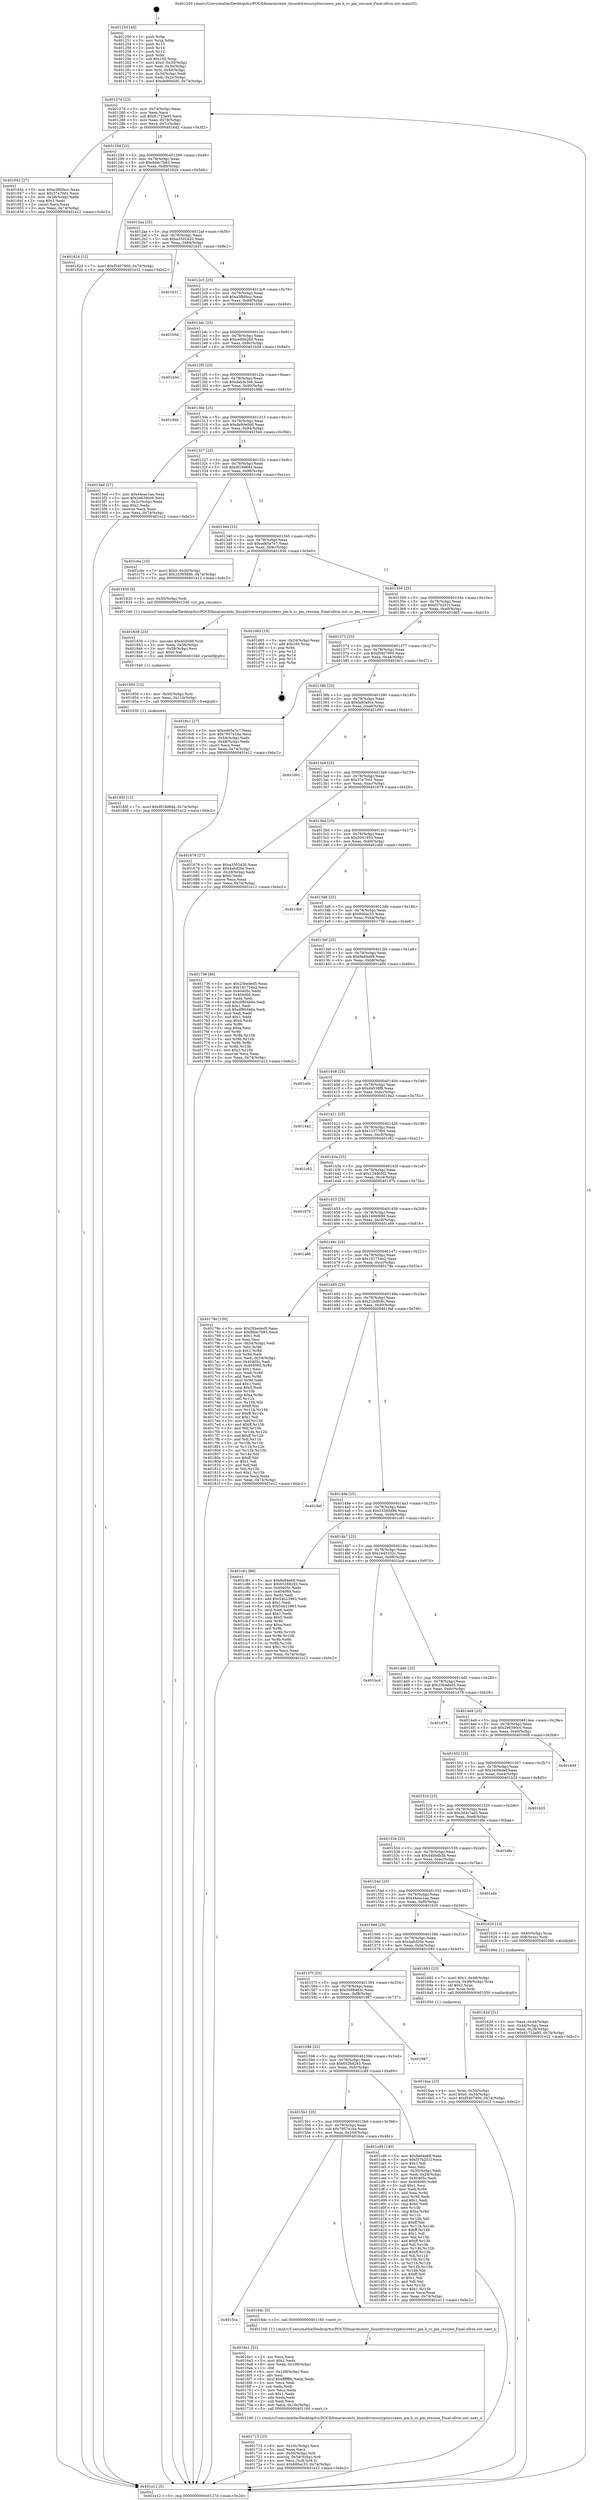 digraph "0x401250" {
  label = "0x401250 (/mnt/c/Users/mathe/Desktop/tcc/POCII/binaries/extr_linuxdriverscryptoccreecc_pm.h_cc_pm_resume_Final-ollvm.out::main(0))"
  labelloc = "t"
  node[shape=record]

  Entry [label="",width=0.3,height=0.3,shape=circle,fillcolor=black,style=filled]
  "0x40127d" [label="{
     0x40127d [23]\l
     | [instrs]\l
     &nbsp;&nbsp;0x40127d \<+3\>: mov -0x74(%rbp),%eax\l
     &nbsp;&nbsp;0x401280 \<+2\>: mov %eax,%ecx\l
     &nbsp;&nbsp;0x401282 \<+6\>: sub $0x81723a95,%ecx\l
     &nbsp;&nbsp;0x401288 \<+3\>: mov %eax,-0x78(%rbp)\l
     &nbsp;&nbsp;0x40128b \<+3\>: mov %ecx,-0x7c(%rbp)\l
     &nbsp;&nbsp;0x40128e \<+6\>: je 0000000000401642 \<main+0x3f2\>\l
  }"]
  "0x401642" [label="{
     0x401642 [27]\l
     | [instrs]\l
     &nbsp;&nbsp;0x401642 \<+5\>: mov $0xa3fb0bcc,%eax\l
     &nbsp;&nbsp;0x401647 \<+5\>: mov $0x37e70d1,%ecx\l
     &nbsp;&nbsp;0x40164c \<+3\>: mov -0x28(%rbp),%edx\l
     &nbsp;&nbsp;0x40164f \<+3\>: cmp $0x1,%edx\l
     &nbsp;&nbsp;0x401652 \<+3\>: cmovl %ecx,%eax\l
     &nbsp;&nbsp;0x401655 \<+3\>: mov %eax,-0x74(%rbp)\l
     &nbsp;&nbsp;0x401658 \<+5\>: jmp 0000000000401e12 \<main+0xbc2\>\l
  }"]
  "0x401294" [label="{
     0x401294 [22]\l
     | [instrs]\l
     &nbsp;&nbsp;0x401294 \<+5\>: jmp 0000000000401299 \<main+0x49\>\l
     &nbsp;&nbsp;0x401299 \<+3\>: mov -0x78(%rbp),%eax\l
     &nbsp;&nbsp;0x40129c \<+5\>: sub $0x8ddc7b93,%eax\l
     &nbsp;&nbsp;0x4012a1 \<+3\>: mov %eax,-0x80(%rbp)\l
     &nbsp;&nbsp;0x4012a4 \<+6\>: je 0000000000401824 \<main+0x5d4\>\l
  }"]
  Exit [label="",width=0.3,height=0.3,shape=circle,fillcolor=black,style=filled,peripheries=2]
  "0x401824" [label="{
     0x401824 [12]\l
     | [instrs]\l
     &nbsp;&nbsp;0x401824 \<+7\>: movl $0xf5407900,-0x74(%rbp)\l
     &nbsp;&nbsp;0x40182b \<+5\>: jmp 0000000000401e12 \<main+0xbc2\>\l
  }"]
  "0x4012aa" [label="{
     0x4012aa [25]\l
     | [instrs]\l
     &nbsp;&nbsp;0x4012aa \<+5\>: jmp 00000000004012af \<main+0x5f\>\l
     &nbsp;&nbsp;0x4012af \<+3\>: mov -0x78(%rbp),%eax\l
     &nbsp;&nbsp;0x4012b2 \<+5\>: sub $0xa3502420,%eax\l
     &nbsp;&nbsp;0x4012b7 \<+6\>: mov %eax,-0x84(%rbp)\l
     &nbsp;&nbsp;0x4012bd \<+6\>: je 0000000000401b31 \<main+0x8e1\>\l
  }"]
  "0x40185f" [label="{
     0x40185f [12]\l
     | [instrs]\l
     &nbsp;&nbsp;0x40185f \<+7\>: movl $0xdf19d64d,-0x74(%rbp)\l
     &nbsp;&nbsp;0x401866 \<+5\>: jmp 0000000000401e12 \<main+0xbc2\>\l
  }"]
  "0x401b31" [label="{
     0x401b31\l
  }", style=dashed]
  "0x4012c3" [label="{
     0x4012c3 [25]\l
     | [instrs]\l
     &nbsp;&nbsp;0x4012c3 \<+5\>: jmp 00000000004012c8 \<main+0x78\>\l
     &nbsp;&nbsp;0x4012c8 \<+3\>: mov -0x78(%rbp),%eax\l
     &nbsp;&nbsp;0x4012cb \<+5\>: sub $0xa3fb0bcc,%eax\l
     &nbsp;&nbsp;0x4012d0 \<+6\>: mov %eax,-0x88(%rbp)\l
     &nbsp;&nbsp;0x4012d6 \<+6\>: je 000000000040165d \<main+0x40d\>\l
  }"]
  "0x401850" [label="{
     0x401850 [15]\l
     | [instrs]\l
     &nbsp;&nbsp;0x401850 \<+4\>: mov -0x50(%rbp),%rdi\l
     &nbsp;&nbsp;0x401854 \<+6\>: mov %eax,-0x110(%rbp)\l
     &nbsp;&nbsp;0x40185a \<+5\>: call 0000000000401030 \<free@plt\>\l
     | [calls]\l
     &nbsp;&nbsp;0x401030 \{1\} (unknown)\l
  }"]
  "0x40165d" [label="{
     0x40165d\l
  }", style=dashed]
  "0x4012dc" [label="{
     0x4012dc [25]\l
     | [instrs]\l
     &nbsp;&nbsp;0x4012dc \<+5\>: jmp 00000000004012e1 \<main+0x91\>\l
     &nbsp;&nbsp;0x4012e1 \<+3\>: mov -0x78(%rbp),%eax\l
     &nbsp;&nbsp;0x4012e4 \<+5\>: sub $0xce60e2b0,%eax\l
     &nbsp;&nbsp;0x4012e9 \<+6\>: mov %eax,-0x8c(%rbp)\l
     &nbsp;&nbsp;0x4012ef \<+6\>: je 0000000000401b3d \<main+0x8ed\>\l
  }"]
  "0x401839" [label="{
     0x401839 [23]\l
     | [instrs]\l
     &nbsp;&nbsp;0x401839 \<+10\>: movabs $0x4020d6,%rdi\l
     &nbsp;&nbsp;0x401843 \<+3\>: mov %eax,-0x58(%rbp)\l
     &nbsp;&nbsp;0x401846 \<+3\>: mov -0x58(%rbp),%esi\l
     &nbsp;&nbsp;0x401849 \<+2\>: mov $0x0,%al\l
     &nbsp;&nbsp;0x40184b \<+5\>: call 0000000000401040 \<printf@plt\>\l
     | [calls]\l
     &nbsp;&nbsp;0x401040 \{1\} (unknown)\l
  }"]
  "0x401b3d" [label="{
     0x401b3d\l
  }", style=dashed]
  "0x4012f5" [label="{
     0x4012f5 [25]\l
     | [instrs]\l
     &nbsp;&nbsp;0x4012f5 \<+5\>: jmp 00000000004012fa \<main+0xaa\>\l
     &nbsp;&nbsp;0x4012fa \<+3\>: mov -0x78(%rbp),%eax\l
     &nbsp;&nbsp;0x4012fd \<+5\>: sub $0xdab3c3e6,%eax\l
     &nbsp;&nbsp;0x401302 \<+6\>: mov %eax,-0x90(%rbp)\l
     &nbsp;&nbsp;0x401308 \<+6\>: je 000000000040186b \<main+0x61b\>\l
  }"]
  "0x401715" [label="{
     0x401715 [33]\l
     | [instrs]\l
     &nbsp;&nbsp;0x401715 \<+6\>: mov -0x10c(%rbp),%ecx\l
     &nbsp;&nbsp;0x40171b \<+3\>: imul %eax,%ecx\l
     &nbsp;&nbsp;0x40171e \<+4\>: mov -0x50(%rbp),%r8\l
     &nbsp;&nbsp;0x401722 \<+4\>: movslq -0x54(%rbp),%r9\l
     &nbsp;&nbsp;0x401726 \<+4\>: mov %ecx,(%r8,%r9,4)\l
     &nbsp;&nbsp;0x40172a \<+7\>: movl $0x800ac33,-0x74(%rbp)\l
     &nbsp;&nbsp;0x401731 \<+5\>: jmp 0000000000401e12 \<main+0xbc2\>\l
  }"]
  "0x40186b" [label="{
     0x40186b\l
  }", style=dashed]
  "0x40130e" [label="{
     0x40130e [25]\l
     | [instrs]\l
     &nbsp;&nbsp;0x40130e \<+5\>: jmp 0000000000401313 \<main+0xc3\>\l
     &nbsp;&nbsp;0x401313 \<+3\>: mov -0x78(%rbp),%eax\l
     &nbsp;&nbsp;0x401316 \<+5\>: sub $0xde90e0d0,%eax\l
     &nbsp;&nbsp;0x40131b \<+6\>: mov %eax,-0x94(%rbp)\l
     &nbsp;&nbsp;0x401321 \<+6\>: je 00000000004015ed \<main+0x39d\>\l
  }"]
  "0x4016e1" [label="{
     0x4016e1 [52]\l
     | [instrs]\l
     &nbsp;&nbsp;0x4016e1 \<+2\>: xor %ecx,%ecx\l
     &nbsp;&nbsp;0x4016e3 \<+5\>: mov $0x2,%edx\l
     &nbsp;&nbsp;0x4016e8 \<+6\>: mov %edx,-0x108(%rbp)\l
     &nbsp;&nbsp;0x4016ee \<+1\>: cltd\l
     &nbsp;&nbsp;0x4016ef \<+6\>: mov -0x108(%rbp),%esi\l
     &nbsp;&nbsp;0x4016f5 \<+2\>: idiv %esi\l
     &nbsp;&nbsp;0x4016f7 \<+6\>: imul $0xfffffffe,%edx,%edx\l
     &nbsp;&nbsp;0x4016fd \<+2\>: mov %ecx,%edi\l
     &nbsp;&nbsp;0x4016ff \<+2\>: sub %edx,%edi\l
     &nbsp;&nbsp;0x401701 \<+2\>: mov %ecx,%edx\l
     &nbsp;&nbsp;0x401703 \<+3\>: sub $0x1,%edx\l
     &nbsp;&nbsp;0x401706 \<+2\>: add %edx,%edi\l
     &nbsp;&nbsp;0x401708 \<+2\>: sub %edi,%ecx\l
     &nbsp;&nbsp;0x40170a \<+6\>: mov %ecx,-0x10c(%rbp)\l
     &nbsp;&nbsp;0x401710 \<+5\>: call 0000000000401160 \<next_i\>\l
     | [calls]\l
     &nbsp;&nbsp;0x401160 \{1\} (/mnt/c/Users/mathe/Desktop/tcc/POCII/binaries/extr_linuxdriverscryptoccreecc_pm.h_cc_pm_resume_Final-ollvm.out::next_i)\l
  }"]
  "0x4015ed" [label="{
     0x4015ed [27]\l
     | [instrs]\l
     &nbsp;&nbsp;0x4015ed \<+5\>: mov $0x44eac1aa,%eax\l
     &nbsp;&nbsp;0x4015f2 \<+5\>: mov $0x2e6390c0,%ecx\l
     &nbsp;&nbsp;0x4015f7 \<+3\>: mov -0x2c(%rbp),%edx\l
     &nbsp;&nbsp;0x4015fa \<+3\>: cmp $0x2,%edx\l
     &nbsp;&nbsp;0x4015fd \<+3\>: cmovne %ecx,%eax\l
     &nbsp;&nbsp;0x401600 \<+3\>: mov %eax,-0x74(%rbp)\l
     &nbsp;&nbsp;0x401603 \<+5\>: jmp 0000000000401e12 \<main+0xbc2\>\l
  }"]
  "0x401327" [label="{
     0x401327 [25]\l
     | [instrs]\l
     &nbsp;&nbsp;0x401327 \<+5\>: jmp 000000000040132c \<main+0xdc\>\l
     &nbsp;&nbsp;0x40132c \<+3\>: mov -0x78(%rbp),%eax\l
     &nbsp;&nbsp;0x40132f \<+5\>: sub $0xdf19d64d,%eax\l
     &nbsp;&nbsp;0x401334 \<+6\>: mov %eax,-0x98(%rbp)\l
     &nbsp;&nbsp;0x40133a \<+6\>: je 0000000000401c6e \<main+0xa1e\>\l
  }"]
  "0x401e12" [label="{
     0x401e12 [5]\l
     | [instrs]\l
     &nbsp;&nbsp;0x401e12 \<+5\>: jmp 000000000040127d \<main+0x2d\>\l
  }"]
  "0x401250" [label="{
     0x401250 [45]\l
     | [instrs]\l
     &nbsp;&nbsp;0x401250 \<+1\>: push %rbp\l
     &nbsp;&nbsp;0x401251 \<+3\>: mov %rsp,%rbp\l
     &nbsp;&nbsp;0x401254 \<+2\>: push %r15\l
     &nbsp;&nbsp;0x401256 \<+2\>: push %r14\l
     &nbsp;&nbsp;0x401258 \<+2\>: push %r12\l
     &nbsp;&nbsp;0x40125a \<+1\>: push %rbx\l
     &nbsp;&nbsp;0x40125b \<+7\>: sub $0x100,%rsp\l
     &nbsp;&nbsp;0x401262 \<+7\>: movl $0x0,-0x30(%rbp)\l
     &nbsp;&nbsp;0x401269 \<+3\>: mov %edi,-0x34(%rbp)\l
     &nbsp;&nbsp;0x40126c \<+4\>: mov %rsi,-0x40(%rbp)\l
     &nbsp;&nbsp;0x401270 \<+3\>: mov -0x34(%rbp),%edi\l
     &nbsp;&nbsp;0x401273 \<+3\>: mov %edi,-0x2c(%rbp)\l
     &nbsp;&nbsp;0x401276 \<+7\>: movl $0xde90e0d0,-0x74(%rbp)\l
  }"]
  "0x4015ca" [label="{
     0x4015ca\l
  }", style=dashed]
  "0x401c6e" [label="{
     0x401c6e [19]\l
     | [instrs]\l
     &nbsp;&nbsp;0x401c6e \<+7\>: movl $0x0,-0x30(%rbp)\l
     &nbsp;&nbsp;0x401c75 \<+7\>: movl $0x23395d9b,-0x74(%rbp)\l
     &nbsp;&nbsp;0x401c7c \<+5\>: jmp 0000000000401e12 \<main+0xbc2\>\l
  }"]
  "0x401340" [label="{
     0x401340 [25]\l
     | [instrs]\l
     &nbsp;&nbsp;0x401340 \<+5\>: jmp 0000000000401345 \<main+0xf5\>\l
     &nbsp;&nbsp;0x401345 \<+3\>: mov -0x78(%rbp),%eax\l
     &nbsp;&nbsp;0x401348 \<+5\>: sub $0xed65e7e7,%eax\l
     &nbsp;&nbsp;0x40134d \<+6\>: mov %eax,-0x9c(%rbp)\l
     &nbsp;&nbsp;0x401353 \<+6\>: je 0000000000401830 \<main+0x5e0\>\l
  }"]
  "0x4016dc" [label="{
     0x4016dc [5]\l
     | [instrs]\l
     &nbsp;&nbsp;0x4016dc \<+5\>: call 0000000000401160 \<next_i\>\l
     | [calls]\l
     &nbsp;&nbsp;0x401160 \{1\} (/mnt/c/Users/mathe/Desktop/tcc/POCII/binaries/extr_linuxdriverscryptoccreecc_pm.h_cc_pm_resume_Final-ollvm.out::next_i)\l
  }"]
  "0x401830" [label="{
     0x401830 [9]\l
     | [instrs]\l
     &nbsp;&nbsp;0x401830 \<+4\>: mov -0x50(%rbp),%rdi\l
     &nbsp;&nbsp;0x401834 \<+5\>: call 0000000000401240 \<cc_pm_resume\>\l
     | [calls]\l
     &nbsp;&nbsp;0x401240 \{1\} (/mnt/c/Users/mathe/Desktop/tcc/POCII/binaries/extr_linuxdriverscryptoccreecc_pm.h_cc_pm_resume_Final-ollvm.out::cc_pm_resume)\l
  }"]
  "0x401359" [label="{
     0x401359 [25]\l
     | [instrs]\l
     &nbsp;&nbsp;0x401359 \<+5\>: jmp 000000000040135e \<main+0x10e\>\l
     &nbsp;&nbsp;0x40135e \<+3\>: mov -0x78(%rbp),%eax\l
     &nbsp;&nbsp;0x401361 \<+5\>: sub $0xf37b251f,%eax\l
     &nbsp;&nbsp;0x401366 \<+6\>: mov %eax,-0xa0(%rbp)\l
     &nbsp;&nbsp;0x40136c \<+6\>: je 0000000000401d65 \<main+0xb15\>\l
  }"]
  "0x4015b1" [label="{
     0x4015b1 [25]\l
     | [instrs]\l
     &nbsp;&nbsp;0x4015b1 \<+5\>: jmp 00000000004015b6 \<main+0x366\>\l
     &nbsp;&nbsp;0x4015b6 \<+3\>: mov -0x78(%rbp),%eax\l
     &nbsp;&nbsp;0x4015b9 \<+5\>: sub $0x7957e16a,%eax\l
     &nbsp;&nbsp;0x4015be \<+6\>: mov %eax,-0x100(%rbp)\l
     &nbsp;&nbsp;0x4015c4 \<+6\>: je 00000000004016dc \<main+0x48c\>\l
  }"]
  "0x401d65" [label="{
     0x401d65 [19]\l
     | [instrs]\l
     &nbsp;&nbsp;0x401d65 \<+3\>: mov -0x24(%rbp),%eax\l
     &nbsp;&nbsp;0x401d68 \<+7\>: add $0x100,%rsp\l
     &nbsp;&nbsp;0x401d6f \<+1\>: pop %rbx\l
     &nbsp;&nbsp;0x401d70 \<+2\>: pop %r12\l
     &nbsp;&nbsp;0x401d72 \<+2\>: pop %r14\l
     &nbsp;&nbsp;0x401d74 \<+2\>: pop %r15\l
     &nbsp;&nbsp;0x401d76 \<+1\>: pop %rbp\l
     &nbsp;&nbsp;0x401d77 \<+1\>: ret\l
  }"]
  "0x401372" [label="{
     0x401372 [25]\l
     | [instrs]\l
     &nbsp;&nbsp;0x401372 \<+5\>: jmp 0000000000401377 \<main+0x127\>\l
     &nbsp;&nbsp;0x401377 \<+3\>: mov -0x78(%rbp),%eax\l
     &nbsp;&nbsp;0x40137a \<+5\>: sub $0xf5407900,%eax\l
     &nbsp;&nbsp;0x40137f \<+6\>: mov %eax,-0xa4(%rbp)\l
     &nbsp;&nbsp;0x401385 \<+6\>: je 00000000004016c1 \<main+0x471\>\l
  }"]
  "0x401cd9" [label="{
     0x401cd9 [140]\l
     | [instrs]\l
     &nbsp;&nbsp;0x401cd9 \<+5\>: mov $0x8e84e68,%eax\l
     &nbsp;&nbsp;0x401cde \<+5\>: mov $0xf37b251f,%ecx\l
     &nbsp;&nbsp;0x401ce3 \<+2\>: mov $0x1,%dl\l
     &nbsp;&nbsp;0x401ce5 \<+2\>: xor %esi,%esi\l
     &nbsp;&nbsp;0x401ce7 \<+3\>: mov -0x30(%rbp),%edi\l
     &nbsp;&nbsp;0x401cea \<+3\>: mov %edi,-0x24(%rbp)\l
     &nbsp;&nbsp;0x401ced \<+7\>: mov 0x40405c,%edi\l
     &nbsp;&nbsp;0x401cf4 \<+8\>: mov 0x404060,%r8d\l
     &nbsp;&nbsp;0x401cfc \<+3\>: sub $0x1,%esi\l
     &nbsp;&nbsp;0x401cff \<+3\>: mov %edi,%r9d\l
     &nbsp;&nbsp;0x401d02 \<+3\>: add %esi,%r9d\l
     &nbsp;&nbsp;0x401d05 \<+4\>: imul %r9d,%edi\l
     &nbsp;&nbsp;0x401d09 \<+3\>: and $0x1,%edi\l
     &nbsp;&nbsp;0x401d0c \<+3\>: cmp $0x0,%edi\l
     &nbsp;&nbsp;0x401d0f \<+4\>: sete %r10b\l
     &nbsp;&nbsp;0x401d13 \<+4\>: cmp $0xa,%r8d\l
     &nbsp;&nbsp;0x401d17 \<+4\>: setl %r11b\l
     &nbsp;&nbsp;0x401d1b \<+3\>: mov %r10b,%bl\l
     &nbsp;&nbsp;0x401d1e \<+3\>: xor $0xff,%bl\l
     &nbsp;&nbsp;0x401d21 \<+3\>: mov %r11b,%r14b\l
     &nbsp;&nbsp;0x401d24 \<+4\>: xor $0xff,%r14b\l
     &nbsp;&nbsp;0x401d28 \<+3\>: xor $0x1,%dl\l
     &nbsp;&nbsp;0x401d2b \<+3\>: mov %bl,%r15b\l
     &nbsp;&nbsp;0x401d2e \<+4\>: and $0xff,%r15b\l
     &nbsp;&nbsp;0x401d32 \<+3\>: and %dl,%r10b\l
     &nbsp;&nbsp;0x401d35 \<+3\>: mov %r14b,%r12b\l
     &nbsp;&nbsp;0x401d38 \<+4\>: and $0xff,%r12b\l
     &nbsp;&nbsp;0x401d3c \<+3\>: and %dl,%r11b\l
     &nbsp;&nbsp;0x401d3f \<+3\>: or %r10b,%r15b\l
     &nbsp;&nbsp;0x401d42 \<+3\>: or %r11b,%r12b\l
     &nbsp;&nbsp;0x401d45 \<+3\>: xor %r12b,%r15b\l
     &nbsp;&nbsp;0x401d48 \<+3\>: or %r14b,%bl\l
     &nbsp;&nbsp;0x401d4b \<+3\>: xor $0xff,%bl\l
     &nbsp;&nbsp;0x401d4e \<+3\>: or $0x1,%dl\l
     &nbsp;&nbsp;0x401d51 \<+2\>: and %dl,%bl\l
     &nbsp;&nbsp;0x401d53 \<+3\>: or %bl,%r15b\l
     &nbsp;&nbsp;0x401d56 \<+4\>: test $0x1,%r15b\l
     &nbsp;&nbsp;0x401d5a \<+3\>: cmovne %ecx,%eax\l
     &nbsp;&nbsp;0x401d5d \<+3\>: mov %eax,-0x74(%rbp)\l
     &nbsp;&nbsp;0x401d60 \<+5\>: jmp 0000000000401e12 \<main+0xbc2\>\l
  }"]
  "0x4016c1" [label="{
     0x4016c1 [27]\l
     | [instrs]\l
     &nbsp;&nbsp;0x4016c1 \<+5\>: mov $0xed65e7e7,%eax\l
     &nbsp;&nbsp;0x4016c6 \<+5\>: mov $0x7957e16a,%ecx\l
     &nbsp;&nbsp;0x4016cb \<+3\>: mov -0x54(%rbp),%edx\l
     &nbsp;&nbsp;0x4016ce \<+3\>: cmp -0x48(%rbp),%edx\l
     &nbsp;&nbsp;0x4016d1 \<+3\>: cmovl %ecx,%eax\l
     &nbsp;&nbsp;0x4016d4 \<+3\>: mov %eax,-0x74(%rbp)\l
     &nbsp;&nbsp;0x4016d7 \<+5\>: jmp 0000000000401e12 \<main+0xbc2\>\l
  }"]
  "0x40138b" [label="{
     0x40138b [25]\l
     | [instrs]\l
     &nbsp;&nbsp;0x40138b \<+5\>: jmp 0000000000401390 \<main+0x140\>\l
     &nbsp;&nbsp;0x401390 \<+3\>: mov -0x78(%rbp),%eax\l
     &nbsp;&nbsp;0x401393 \<+5\>: sub $0xfa80a9ce,%eax\l
     &nbsp;&nbsp;0x401398 \<+6\>: mov %eax,-0xa8(%rbp)\l
     &nbsp;&nbsp;0x40139e \<+6\>: je 0000000000401d91 \<main+0xb41\>\l
  }"]
  "0x401598" [label="{
     0x401598 [25]\l
     | [instrs]\l
     &nbsp;&nbsp;0x401598 \<+5\>: jmp 000000000040159d \<main+0x34d\>\l
     &nbsp;&nbsp;0x40159d \<+3\>: mov -0x78(%rbp),%eax\l
     &nbsp;&nbsp;0x4015a0 \<+5\>: sub $0x65288293,%eax\l
     &nbsp;&nbsp;0x4015a5 \<+6\>: mov %eax,-0xfc(%rbp)\l
     &nbsp;&nbsp;0x4015ab \<+6\>: je 0000000000401cd9 \<main+0xa89\>\l
  }"]
  "0x401d91" [label="{
     0x401d91\l
  }", style=dashed]
  "0x4013a4" [label="{
     0x4013a4 [25]\l
     | [instrs]\l
     &nbsp;&nbsp;0x4013a4 \<+5\>: jmp 00000000004013a9 \<main+0x159\>\l
     &nbsp;&nbsp;0x4013a9 \<+3\>: mov -0x78(%rbp),%eax\l
     &nbsp;&nbsp;0x4013ac \<+5\>: sub $0x37e70d1,%eax\l
     &nbsp;&nbsp;0x4013b1 \<+6\>: mov %eax,-0xac(%rbp)\l
     &nbsp;&nbsp;0x4013b7 \<+6\>: je 0000000000401678 \<main+0x428\>\l
  }"]
  "0x401987" [label="{
     0x401987\l
  }", style=dashed]
  "0x401678" [label="{
     0x401678 [27]\l
     | [instrs]\l
     &nbsp;&nbsp;0x401678 \<+5\>: mov $0xa3502420,%eax\l
     &nbsp;&nbsp;0x40167d \<+5\>: mov $0x4afcf20e,%ecx\l
     &nbsp;&nbsp;0x401682 \<+3\>: mov -0x28(%rbp),%edx\l
     &nbsp;&nbsp;0x401685 \<+3\>: cmp $0x0,%edx\l
     &nbsp;&nbsp;0x401688 \<+3\>: cmove %ecx,%eax\l
     &nbsp;&nbsp;0x40168b \<+3\>: mov %eax,-0x74(%rbp)\l
     &nbsp;&nbsp;0x40168e \<+5\>: jmp 0000000000401e12 \<main+0xbc2\>\l
  }"]
  "0x4013bd" [label="{
     0x4013bd [25]\l
     | [instrs]\l
     &nbsp;&nbsp;0x4013bd \<+5\>: jmp 00000000004013c2 \<main+0x172\>\l
     &nbsp;&nbsp;0x4013c2 \<+3\>: mov -0x78(%rbp),%eax\l
     &nbsp;&nbsp;0x4013c5 \<+5\>: sub $0x5041853,%eax\l
     &nbsp;&nbsp;0x4013ca \<+6\>: mov %eax,-0xb0(%rbp)\l
     &nbsp;&nbsp;0x4013d0 \<+6\>: je 0000000000401dbf \<main+0xb6f\>\l
  }"]
  "0x4016aa" [label="{
     0x4016aa [23]\l
     | [instrs]\l
     &nbsp;&nbsp;0x4016aa \<+4\>: mov %rax,-0x50(%rbp)\l
     &nbsp;&nbsp;0x4016ae \<+7\>: movl $0x0,-0x54(%rbp)\l
     &nbsp;&nbsp;0x4016b5 \<+7\>: movl $0xf5407900,-0x74(%rbp)\l
     &nbsp;&nbsp;0x4016bc \<+5\>: jmp 0000000000401e12 \<main+0xbc2\>\l
  }"]
  "0x401dbf" [label="{
     0x401dbf\l
  }", style=dashed]
  "0x4013d6" [label="{
     0x4013d6 [25]\l
     | [instrs]\l
     &nbsp;&nbsp;0x4013d6 \<+5\>: jmp 00000000004013db \<main+0x18b\>\l
     &nbsp;&nbsp;0x4013db \<+3\>: mov -0x78(%rbp),%eax\l
     &nbsp;&nbsp;0x4013de \<+5\>: sub $0x800ac33,%eax\l
     &nbsp;&nbsp;0x4013e3 \<+6\>: mov %eax,-0xb4(%rbp)\l
     &nbsp;&nbsp;0x4013e9 \<+6\>: je 0000000000401736 \<main+0x4e6\>\l
  }"]
  "0x40157f" [label="{
     0x40157f [25]\l
     | [instrs]\l
     &nbsp;&nbsp;0x40157f \<+5\>: jmp 0000000000401584 \<main+0x334\>\l
     &nbsp;&nbsp;0x401584 \<+3\>: mov -0x78(%rbp),%eax\l
     &nbsp;&nbsp;0x401587 \<+5\>: sub $0x5098483c,%eax\l
     &nbsp;&nbsp;0x40158c \<+6\>: mov %eax,-0xf8(%rbp)\l
     &nbsp;&nbsp;0x401592 \<+6\>: je 0000000000401987 \<main+0x737\>\l
  }"]
  "0x401736" [label="{
     0x401736 [88]\l
     | [instrs]\l
     &nbsp;&nbsp;0x401736 \<+5\>: mov $0x25beded5,%eax\l
     &nbsp;&nbsp;0x40173b \<+5\>: mov $0x181754e2,%ecx\l
     &nbsp;&nbsp;0x401740 \<+7\>: mov 0x40405c,%edx\l
     &nbsp;&nbsp;0x401747 \<+7\>: mov 0x404060,%esi\l
     &nbsp;&nbsp;0x40174e \<+2\>: mov %edx,%edi\l
     &nbsp;&nbsp;0x401750 \<+6\>: add $0xdf804b6e,%edi\l
     &nbsp;&nbsp;0x401756 \<+3\>: sub $0x1,%edi\l
     &nbsp;&nbsp;0x401759 \<+6\>: sub $0xdf804b6e,%edi\l
     &nbsp;&nbsp;0x40175f \<+3\>: imul %edi,%edx\l
     &nbsp;&nbsp;0x401762 \<+3\>: and $0x1,%edx\l
     &nbsp;&nbsp;0x401765 \<+3\>: cmp $0x0,%edx\l
     &nbsp;&nbsp;0x401768 \<+4\>: sete %r8b\l
     &nbsp;&nbsp;0x40176c \<+3\>: cmp $0xa,%esi\l
     &nbsp;&nbsp;0x40176f \<+4\>: setl %r9b\l
     &nbsp;&nbsp;0x401773 \<+3\>: mov %r8b,%r10b\l
     &nbsp;&nbsp;0x401776 \<+3\>: and %r9b,%r10b\l
     &nbsp;&nbsp;0x401779 \<+3\>: xor %r9b,%r8b\l
     &nbsp;&nbsp;0x40177c \<+3\>: or %r8b,%r10b\l
     &nbsp;&nbsp;0x40177f \<+4\>: test $0x1,%r10b\l
     &nbsp;&nbsp;0x401783 \<+3\>: cmovne %ecx,%eax\l
     &nbsp;&nbsp;0x401786 \<+3\>: mov %eax,-0x74(%rbp)\l
     &nbsp;&nbsp;0x401789 \<+5\>: jmp 0000000000401e12 \<main+0xbc2\>\l
  }"]
  "0x4013ef" [label="{
     0x4013ef [25]\l
     | [instrs]\l
     &nbsp;&nbsp;0x4013ef \<+5\>: jmp 00000000004013f4 \<main+0x1a4\>\l
     &nbsp;&nbsp;0x4013f4 \<+3\>: mov -0x78(%rbp),%eax\l
     &nbsp;&nbsp;0x4013f7 \<+5\>: sub $0x8e84e68,%eax\l
     &nbsp;&nbsp;0x4013fc \<+6\>: mov %eax,-0xb8(%rbp)\l
     &nbsp;&nbsp;0x401402 \<+6\>: je 0000000000401e0b \<main+0xbbb\>\l
  }"]
  "0x401693" [label="{
     0x401693 [23]\l
     | [instrs]\l
     &nbsp;&nbsp;0x401693 \<+7\>: movl $0x1,-0x48(%rbp)\l
     &nbsp;&nbsp;0x40169a \<+4\>: movslq -0x48(%rbp),%rax\l
     &nbsp;&nbsp;0x40169e \<+4\>: shl $0x2,%rax\l
     &nbsp;&nbsp;0x4016a2 \<+3\>: mov %rax,%rdi\l
     &nbsp;&nbsp;0x4016a5 \<+5\>: call 0000000000401050 \<malloc@plt\>\l
     | [calls]\l
     &nbsp;&nbsp;0x401050 \{1\} (unknown)\l
  }"]
  "0x401e0b" [label="{
     0x401e0b\l
  }", style=dashed]
  "0x401408" [label="{
     0x401408 [25]\l
     | [instrs]\l
     &nbsp;&nbsp;0x401408 \<+5\>: jmp 000000000040140d \<main+0x1bd\>\l
     &nbsp;&nbsp;0x40140d \<+3\>: mov -0x78(%rbp),%eax\l
     &nbsp;&nbsp;0x401410 \<+5\>: sub $0xd4538f8,%eax\l
     &nbsp;&nbsp;0x401415 \<+6\>: mov %eax,-0xbc(%rbp)\l
     &nbsp;&nbsp;0x40141b \<+6\>: je 00000000004019a2 \<main+0x752\>\l
  }"]
  "0x40162d" [label="{
     0x40162d [21]\l
     | [instrs]\l
     &nbsp;&nbsp;0x40162d \<+3\>: mov %eax,-0x44(%rbp)\l
     &nbsp;&nbsp;0x401630 \<+3\>: mov -0x44(%rbp),%eax\l
     &nbsp;&nbsp;0x401633 \<+3\>: mov %eax,-0x28(%rbp)\l
     &nbsp;&nbsp;0x401636 \<+7\>: movl $0x81723a95,-0x74(%rbp)\l
     &nbsp;&nbsp;0x40163d \<+5\>: jmp 0000000000401e12 \<main+0xbc2\>\l
  }"]
  "0x4019a2" [label="{
     0x4019a2\l
  }", style=dashed]
  "0x401421" [label="{
     0x401421 [25]\l
     | [instrs]\l
     &nbsp;&nbsp;0x401421 \<+5\>: jmp 0000000000401426 \<main+0x1d6\>\l
     &nbsp;&nbsp;0x401426 \<+3\>: mov -0x78(%rbp),%eax\l
     &nbsp;&nbsp;0x401429 \<+5\>: sub $0x13377fb0,%eax\l
     &nbsp;&nbsp;0x40142e \<+6\>: mov %eax,-0xc0(%rbp)\l
     &nbsp;&nbsp;0x401434 \<+6\>: je 0000000000401c62 \<main+0xa12\>\l
  }"]
  "0x401566" [label="{
     0x401566 [25]\l
     | [instrs]\l
     &nbsp;&nbsp;0x401566 \<+5\>: jmp 000000000040156b \<main+0x31b\>\l
     &nbsp;&nbsp;0x40156b \<+3\>: mov -0x78(%rbp),%eax\l
     &nbsp;&nbsp;0x40156e \<+5\>: sub $0x4afcf20e,%eax\l
     &nbsp;&nbsp;0x401573 \<+6\>: mov %eax,-0xf4(%rbp)\l
     &nbsp;&nbsp;0x401579 \<+6\>: je 0000000000401693 \<main+0x443\>\l
  }"]
  "0x401c62" [label="{
     0x401c62\l
  }", style=dashed]
  "0x40143a" [label="{
     0x40143a [25]\l
     | [instrs]\l
     &nbsp;&nbsp;0x40143a \<+5\>: jmp 000000000040143f \<main+0x1ef\>\l
     &nbsp;&nbsp;0x40143f \<+3\>: mov -0x78(%rbp),%eax\l
     &nbsp;&nbsp;0x401442 \<+5\>: sub $0x134db5f2,%eax\l
     &nbsp;&nbsp;0x401447 \<+6\>: mov %eax,-0xc4(%rbp)\l
     &nbsp;&nbsp;0x40144d \<+6\>: je 000000000040197b \<main+0x72b\>\l
  }"]
  "0x401620" [label="{
     0x401620 [13]\l
     | [instrs]\l
     &nbsp;&nbsp;0x401620 \<+4\>: mov -0x40(%rbp),%rax\l
     &nbsp;&nbsp;0x401624 \<+4\>: mov 0x8(%rax),%rdi\l
     &nbsp;&nbsp;0x401628 \<+5\>: call 0000000000401060 \<atoi@plt\>\l
     | [calls]\l
     &nbsp;&nbsp;0x401060 \{1\} (unknown)\l
  }"]
  "0x40197b" [label="{
     0x40197b\l
  }", style=dashed]
  "0x401453" [label="{
     0x401453 [25]\l
     | [instrs]\l
     &nbsp;&nbsp;0x401453 \<+5\>: jmp 0000000000401458 \<main+0x208\>\l
     &nbsp;&nbsp;0x401458 \<+3\>: mov -0x78(%rbp),%eax\l
     &nbsp;&nbsp;0x40145b \<+5\>: sub $0x1466f699,%eax\l
     &nbsp;&nbsp;0x401460 \<+6\>: mov %eax,-0xc8(%rbp)\l
     &nbsp;&nbsp;0x401466 \<+6\>: je 0000000000401a66 \<main+0x816\>\l
  }"]
  "0x40154d" [label="{
     0x40154d [25]\l
     | [instrs]\l
     &nbsp;&nbsp;0x40154d \<+5\>: jmp 0000000000401552 \<main+0x302\>\l
     &nbsp;&nbsp;0x401552 \<+3\>: mov -0x78(%rbp),%eax\l
     &nbsp;&nbsp;0x401555 \<+5\>: sub $0x44eac1aa,%eax\l
     &nbsp;&nbsp;0x40155a \<+6\>: mov %eax,-0xf0(%rbp)\l
     &nbsp;&nbsp;0x401560 \<+6\>: je 0000000000401620 \<main+0x3d0\>\l
  }"]
  "0x401a66" [label="{
     0x401a66\l
  }", style=dashed]
  "0x40146c" [label="{
     0x40146c [25]\l
     | [instrs]\l
     &nbsp;&nbsp;0x40146c \<+5\>: jmp 0000000000401471 \<main+0x221\>\l
     &nbsp;&nbsp;0x401471 \<+3\>: mov -0x78(%rbp),%eax\l
     &nbsp;&nbsp;0x401474 \<+5\>: sub $0x181754e2,%eax\l
     &nbsp;&nbsp;0x401479 \<+6\>: mov %eax,-0xcc(%rbp)\l
     &nbsp;&nbsp;0x40147f \<+6\>: je 000000000040178e \<main+0x53e\>\l
  }"]
  "0x401a0e" [label="{
     0x401a0e\l
  }", style=dashed]
  "0x40178e" [label="{
     0x40178e [150]\l
     | [instrs]\l
     &nbsp;&nbsp;0x40178e \<+5\>: mov $0x25beded5,%eax\l
     &nbsp;&nbsp;0x401793 \<+5\>: mov $0x8ddc7b93,%ecx\l
     &nbsp;&nbsp;0x401798 \<+2\>: mov $0x1,%dl\l
     &nbsp;&nbsp;0x40179a \<+2\>: xor %esi,%esi\l
     &nbsp;&nbsp;0x40179c \<+3\>: mov -0x54(%rbp),%edi\l
     &nbsp;&nbsp;0x40179f \<+3\>: mov %esi,%r8d\l
     &nbsp;&nbsp;0x4017a2 \<+4\>: sub $0x1,%r8d\l
     &nbsp;&nbsp;0x4017a6 \<+3\>: sub %r8d,%edi\l
     &nbsp;&nbsp;0x4017a9 \<+3\>: mov %edi,-0x54(%rbp)\l
     &nbsp;&nbsp;0x4017ac \<+7\>: mov 0x40405c,%edi\l
     &nbsp;&nbsp;0x4017b3 \<+8\>: mov 0x404060,%r8d\l
     &nbsp;&nbsp;0x4017bb \<+3\>: sub $0x1,%esi\l
     &nbsp;&nbsp;0x4017be \<+3\>: mov %edi,%r9d\l
     &nbsp;&nbsp;0x4017c1 \<+3\>: add %esi,%r9d\l
     &nbsp;&nbsp;0x4017c4 \<+4\>: imul %r9d,%edi\l
     &nbsp;&nbsp;0x4017c8 \<+3\>: and $0x1,%edi\l
     &nbsp;&nbsp;0x4017cb \<+3\>: cmp $0x0,%edi\l
     &nbsp;&nbsp;0x4017ce \<+4\>: sete %r10b\l
     &nbsp;&nbsp;0x4017d2 \<+4\>: cmp $0xa,%r8d\l
     &nbsp;&nbsp;0x4017d6 \<+4\>: setl %r11b\l
     &nbsp;&nbsp;0x4017da \<+3\>: mov %r10b,%bl\l
     &nbsp;&nbsp;0x4017dd \<+3\>: xor $0xff,%bl\l
     &nbsp;&nbsp;0x4017e0 \<+3\>: mov %r11b,%r14b\l
     &nbsp;&nbsp;0x4017e3 \<+4\>: xor $0xff,%r14b\l
     &nbsp;&nbsp;0x4017e7 \<+3\>: xor $0x1,%dl\l
     &nbsp;&nbsp;0x4017ea \<+3\>: mov %bl,%r15b\l
     &nbsp;&nbsp;0x4017ed \<+4\>: and $0xff,%r15b\l
     &nbsp;&nbsp;0x4017f1 \<+3\>: and %dl,%r10b\l
     &nbsp;&nbsp;0x4017f4 \<+3\>: mov %r14b,%r12b\l
     &nbsp;&nbsp;0x4017f7 \<+4\>: and $0xff,%r12b\l
     &nbsp;&nbsp;0x4017fb \<+3\>: and %dl,%r11b\l
     &nbsp;&nbsp;0x4017fe \<+3\>: or %r10b,%r15b\l
     &nbsp;&nbsp;0x401801 \<+3\>: or %r11b,%r12b\l
     &nbsp;&nbsp;0x401804 \<+3\>: xor %r12b,%r15b\l
     &nbsp;&nbsp;0x401807 \<+3\>: or %r14b,%bl\l
     &nbsp;&nbsp;0x40180a \<+3\>: xor $0xff,%bl\l
     &nbsp;&nbsp;0x40180d \<+3\>: or $0x1,%dl\l
     &nbsp;&nbsp;0x401810 \<+2\>: and %dl,%bl\l
     &nbsp;&nbsp;0x401812 \<+3\>: or %bl,%r15b\l
     &nbsp;&nbsp;0x401815 \<+4\>: test $0x1,%r15b\l
     &nbsp;&nbsp;0x401819 \<+3\>: cmovne %ecx,%eax\l
     &nbsp;&nbsp;0x40181c \<+3\>: mov %eax,-0x74(%rbp)\l
     &nbsp;&nbsp;0x40181f \<+5\>: jmp 0000000000401e12 \<main+0xbc2\>\l
  }"]
  "0x401485" [label="{
     0x401485 [25]\l
     | [instrs]\l
     &nbsp;&nbsp;0x401485 \<+5\>: jmp 000000000040148a \<main+0x23a\>\l
     &nbsp;&nbsp;0x40148a \<+3\>: mov -0x78(%rbp),%eax\l
     &nbsp;&nbsp;0x40148d \<+5\>: sub $0x21bdfc8c,%eax\l
     &nbsp;&nbsp;0x401492 \<+6\>: mov %eax,-0xd0(%rbp)\l
     &nbsp;&nbsp;0x401498 \<+6\>: je 00000000004019ef \<main+0x79f\>\l
  }"]
  "0x401534" [label="{
     0x401534 [25]\l
     | [instrs]\l
     &nbsp;&nbsp;0x401534 \<+5\>: jmp 0000000000401539 \<main+0x2e9\>\l
     &nbsp;&nbsp;0x401539 \<+3\>: mov -0x78(%rbp),%eax\l
     &nbsp;&nbsp;0x40153c \<+5\>: sub $0x44bbdb3b,%eax\l
     &nbsp;&nbsp;0x401541 \<+6\>: mov %eax,-0xec(%rbp)\l
     &nbsp;&nbsp;0x401547 \<+6\>: je 0000000000401a0e \<main+0x7be\>\l
  }"]
  "0x4019ef" [label="{
     0x4019ef\l
  }", style=dashed]
  "0x40149e" [label="{
     0x40149e [25]\l
     | [instrs]\l
     &nbsp;&nbsp;0x40149e \<+5\>: jmp 00000000004014a3 \<main+0x253\>\l
     &nbsp;&nbsp;0x4014a3 \<+3\>: mov -0x78(%rbp),%eax\l
     &nbsp;&nbsp;0x4014a6 \<+5\>: sub $0x23395d9b,%eax\l
     &nbsp;&nbsp;0x4014ab \<+6\>: mov %eax,-0xd4(%rbp)\l
     &nbsp;&nbsp;0x4014b1 \<+6\>: je 0000000000401c81 \<main+0xa31\>\l
  }"]
  "0x401dfa" [label="{
     0x401dfa\l
  }", style=dashed]
  "0x401c81" [label="{
     0x401c81 [88]\l
     | [instrs]\l
     &nbsp;&nbsp;0x401c81 \<+5\>: mov $0x8e84e68,%eax\l
     &nbsp;&nbsp;0x401c86 \<+5\>: mov $0x65288293,%ecx\l
     &nbsp;&nbsp;0x401c8b \<+7\>: mov 0x40405c,%edx\l
     &nbsp;&nbsp;0x401c92 \<+7\>: mov 0x404060,%esi\l
     &nbsp;&nbsp;0x401c99 \<+2\>: mov %edx,%edi\l
     &nbsp;&nbsp;0x401c9b \<+6\>: add $0x54b23963,%edi\l
     &nbsp;&nbsp;0x401ca1 \<+3\>: sub $0x1,%edi\l
     &nbsp;&nbsp;0x401ca4 \<+6\>: sub $0x54b23963,%edi\l
     &nbsp;&nbsp;0x401caa \<+3\>: imul %edi,%edx\l
     &nbsp;&nbsp;0x401cad \<+3\>: and $0x1,%edx\l
     &nbsp;&nbsp;0x401cb0 \<+3\>: cmp $0x0,%edx\l
     &nbsp;&nbsp;0x401cb3 \<+4\>: sete %r8b\l
     &nbsp;&nbsp;0x401cb7 \<+3\>: cmp $0xa,%esi\l
     &nbsp;&nbsp;0x401cba \<+4\>: setl %r9b\l
     &nbsp;&nbsp;0x401cbe \<+3\>: mov %r8b,%r10b\l
     &nbsp;&nbsp;0x401cc1 \<+3\>: and %r9b,%r10b\l
     &nbsp;&nbsp;0x401cc4 \<+3\>: xor %r9b,%r8b\l
     &nbsp;&nbsp;0x401cc7 \<+3\>: or %r8b,%r10b\l
     &nbsp;&nbsp;0x401cca \<+4\>: test $0x1,%r10b\l
     &nbsp;&nbsp;0x401cce \<+3\>: cmovne %ecx,%eax\l
     &nbsp;&nbsp;0x401cd1 \<+3\>: mov %eax,-0x74(%rbp)\l
     &nbsp;&nbsp;0x401cd4 \<+5\>: jmp 0000000000401e12 \<main+0xbc2\>\l
  }"]
  "0x4014b7" [label="{
     0x4014b7 [25]\l
     | [instrs]\l
     &nbsp;&nbsp;0x4014b7 \<+5\>: jmp 00000000004014bc \<main+0x26c\>\l
     &nbsp;&nbsp;0x4014bc \<+3\>: mov -0x78(%rbp),%eax\l
     &nbsp;&nbsp;0x4014bf \<+5\>: sub $0x2445332c,%eax\l
     &nbsp;&nbsp;0x4014c4 \<+6\>: mov %eax,-0xd8(%rbp)\l
     &nbsp;&nbsp;0x4014ca \<+6\>: je 0000000000401bcd \<main+0x97d\>\l
  }"]
  "0x40151b" [label="{
     0x40151b [25]\l
     | [instrs]\l
     &nbsp;&nbsp;0x40151b \<+5\>: jmp 0000000000401520 \<main+0x2d0\>\l
     &nbsp;&nbsp;0x401520 \<+3\>: mov -0x78(%rbp),%eax\l
     &nbsp;&nbsp;0x401523 \<+5\>: sub $0x3d4c7ad3,%eax\l
     &nbsp;&nbsp;0x401528 \<+6\>: mov %eax,-0xe8(%rbp)\l
     &nbsp;&nbsp;0x40152e \<+6\>: je 0000000000401dfa \<main+0xbaa\>\l
  }"]
  "0x401bcd" [label="{
     0x401bcd\l
  }", style=dashed]
  "0x4014d0" [label="{
     0x4014d0 [25]\l
     | [instrs]\l
     &nbsp;&nbsp;0x4014d0 \<+5\>: jmp 00000000004014d5 \<main+0x285\>\l
     &nbsp;&nbsp;0x4014d5 \<+3\>: mov -0x78(%rbp),%eax\l
     &nbsp;&nbsp;0x4014d8 \<+5\>: sub $0x25beded5,%eax\l
     &nbsp;&nbsp;0x4014dd \<+6\>: mov %eax,-0xdc(%rbp)\l
     &nbsp;&nbsp;0x4014e3 \<+6\>: je 0000000000401d78 \<main+0xb28\>\l
  }"]
  "0x401b25" [label="{
     0x401b25\l
  }", style=dashed]
  "0x401d78" [label="{
     0x401d78\l
  }", style=dashed]
  "0x4014e9" [label="{
     0x4014e9 [25]\l
     | [instrs]\l
     &nbsp;&nbsp;0x4014e9 \<+5\>: jmp 00000000004014ee \<main+0x29e\>\l
     &nbsp;&nbsp;0x4014ee \<+3\>: mov -0x78(%rbp),%eax\l
     &nbsp;&nbsp;0x4014f1 \<+5\>: sub $0x2e6390c0,%eax\l
     &nbsp;&nbsp;0x4014f6 \<+6\>: mov %eax,-0xe0(%rbp)\l
     &nbsp;&nbsp;0x4014fc \<+6\>: je 0000000000401608 \<main+0x3b8\>\l
  }"]
  "0x401502" [label="{
     0x401502 [25]\l
     | [instrs]\l
     &nbsp;&nbsp;0x401502 \<+5\>: jmp 0000000000401507 \<main+0x2b7\>\l
     &nbsp;&nbsp;0x401507 \<+3\>: mov -0x78(%rbp),%eax\l
     &nbsp;&nbsp;0x40150a \<+5\>: sub $0x344fedef,%eax\l
     &nbsp;&nbsp;0x40150f \<+6\>: mov %eax,-0xe4(%rbp)\l
     &nbsp;&nbsp;0x401515 \<+6\>: je 0000000000401b25 \<main+0x8d5\>\l
  }"]
  "0x401608" [label="{
     0x401608\l
  }", style=dashed]
  Entry -> "0x401250" [label=" 1"]
  "0x40127d" -> "0x401642" [label=" 1"]
  "0x40127d" -> "0x401294" [label=" 15"]
  "0x401d65" -> Exit [label=" 1"]
  "0x401294" -> "0x401824" [label=" 1"]
  "0x401294" -> "0x4012aa" [label=" 14"]
  "0x401cd9" -> "0x401e12" [label=" 1"]
  "0x4012aa" -> "0x401b31" [label=" 0"]
  "0x4012aa" -> "0x4012c3" [label=" 14"]
  "0x401c81" -> "0x401e12" [label=" 1"]
  "0x4012c3" -> "0x40165d" [label=" 0"]
  "0x4012c3" -> "0x4012dc" [label=" 14"]
  "0x401c6e" -> "0x401e12" [label=" 1"]
  "0x4012dc" -> "0x401b3d" [label=" 0"]
  "0x4012dc" -> "0x4012f5" [label=" 14"]
  "0x40185f" -> "0x401e12" [label=" 1"]
  "0x4012f5" -> "0x40186b" [label=" 0"]
  "0x4012f5" -> "0x40130e" [label=" 14"]
  "0x401850" -> "0x40185f" [label=" 1"]
  "0x40130e" -> "0x4015ed" [label=" 1"]
  "0x40130e" -> "0x401327" [label=" 13"]
  "0x4015ed" -> "0x401e12" [label=" 1"]
  "0x401250" -> "0x40127d" [label=" 1"]
  "0x401e12" -> "0x40127d" [label=" 15"]
  "0x401839" -> "0x401850" [label=" 1"]
  "0x401327" -> "0x401c6e" [label=" 1"]
  "0x401327" -> "0x401340" [label=" 12"]
  "0x401830" -> "0x401839" [label=" 1"]
  "0x401340" -> "0x401830" [label=" 1"]
  "0x401340" -> "0x401359" [label=" 11"]
  "0x401824" -> "0x401e12" [label=" 1"]
  "0x401359" -> "0x401d65" [label=" 1"]
  "0x401359" -> "0x401372" [label=" 10"]
  "0x401736" -> "0x401e12" [label=" 1"]
  "0x401372" -> "0x4016c1" [label=" 2"]
  "0x401372" -> "0x40138b" [label=" 8"]
  "0x401715" -> "0x401e12" [label=" 1"]
  "0x40138b" -> "0x401d91" [label=" 0"]
  "0x40138b" -> "0x4013a4" [label=" 8"]
  "0x4016dc" -> "0x4016e1" [label=" 1"]
  "0x4013a4" -> "0x401678" [label=" 1"]
  "0x4013a4" -> "0x4013bd" [label=" 7"]
  "0x4015b1" -> "0x4015ca" [label=" 0"]
  "0x4013bd" -> "0x401dbf" [label=" 0"]
  "0x4013bd" -> "0x4013d6" [label=" 7"]
  "0x40178e" -> "0x401e12" [label=" 1"]
  "0x4013d6" -> "0x401736" [label=" 1"]
  "0x4013d6" -> "0x4013ef" [label=" 6"]
  "0x401598" -> "0x4015b1" [label=" 1"]
  "0x4013ef" -> "0x401e0b" [label=" 0"]
  "0x4013ef" -> "0x401408" [label=" 6"]
  "0x401598" -> "0x401cd9" [label=" 1"]
  "0x401408" -> "0x4019a2" [label=" 0"]
  "0x401408" -> "0x401421" [label=" 6"]
  "0x40157f" -> "0x401598" [label=" 2"]
  "0x401421" -> "0x401c62" [label=" 0"]
  "0x401421" -> "0x40143a" [label=" 6"]
  "0x40157f" -> "0x401987" [label=" 0"]
  "0x40143a" -> "0x40197b" [label=" 0"]
  "0x40143a" -> "0x401453" [label=" 6"]
  "0x4015b1" -> "0x4016dc" [label=" 1"]
  "0x401453" -> "0x401a66" [label=" 0"]
  "0x401453" -> "0x40146c" [label=" 6"]
  "0x4016aa" -> "0x401e12" [label=" 1"]
  "0x40146c" -> "0x40178e" [label=" 1"]
  "0x40146c" -> "0x401485" [label=" 5"]
  "0x401693" -> "0x4016aa" [label=" 1"]
  "0x401485" -> "0x4019ef" [label=" 0"]
  "0x401485" -> "0x40149e" [label=" 5"]
  "0x401566" -> "0x401693" [label=" 1"]
  "0x40149e" -> "0x401c81" [label=" 1"]
  "0x40149e" -> "0x4014b7" [label=" 4"]
  "0x4016e1" -> "0x401715" [label=" 1"]
  "0x4014b7" -> "0x401bcd" [label=" 0"]
  "0x4014b7" -> "0x4014d0" [label=" 4"]
  "0x401642" -> "0x401e12" [label=" 1"]
  "0x4014d0" -> "0x401d78" [label=" 0"]
  "0x4014d0" -> "0x4014e9" [label=" 4"]
  "0x40162d" -> "0x401e12" [label=" 1"]
  "0x4014e9" -> "0x401608" [label=" 0"]
  "0x4014e9" -> "0x401502" [label=" 4"]
  "0x401620" -> "0x40162d" [label=" 1"]
  "0x401502" -> "0x401b25" [label=" 0"]
  "0x401502" -> "0x40151b" [label=" 4"]
  "0x401678" -> "0x401e12" [label=" 1"]
  "0x40151b" -> "0x401dfa" [label=" 0"]
  "0x40151b" -> "0x401534" [label=" 4"]
  "0x401566" -> "0x40157f" [label=" 2"]
  "0x401534" -> "0x401a0e" [label=" 0"]
  "0x401534" -> "0x40154d" [label=" 4"]
  "0x4016c1" -> "0x401e12" [label=" 2"]
  "0x40154d" -> "0x401620" [label=" 1"]
  "0x40154d" -> "0x401566" [label=" 3"]
}
